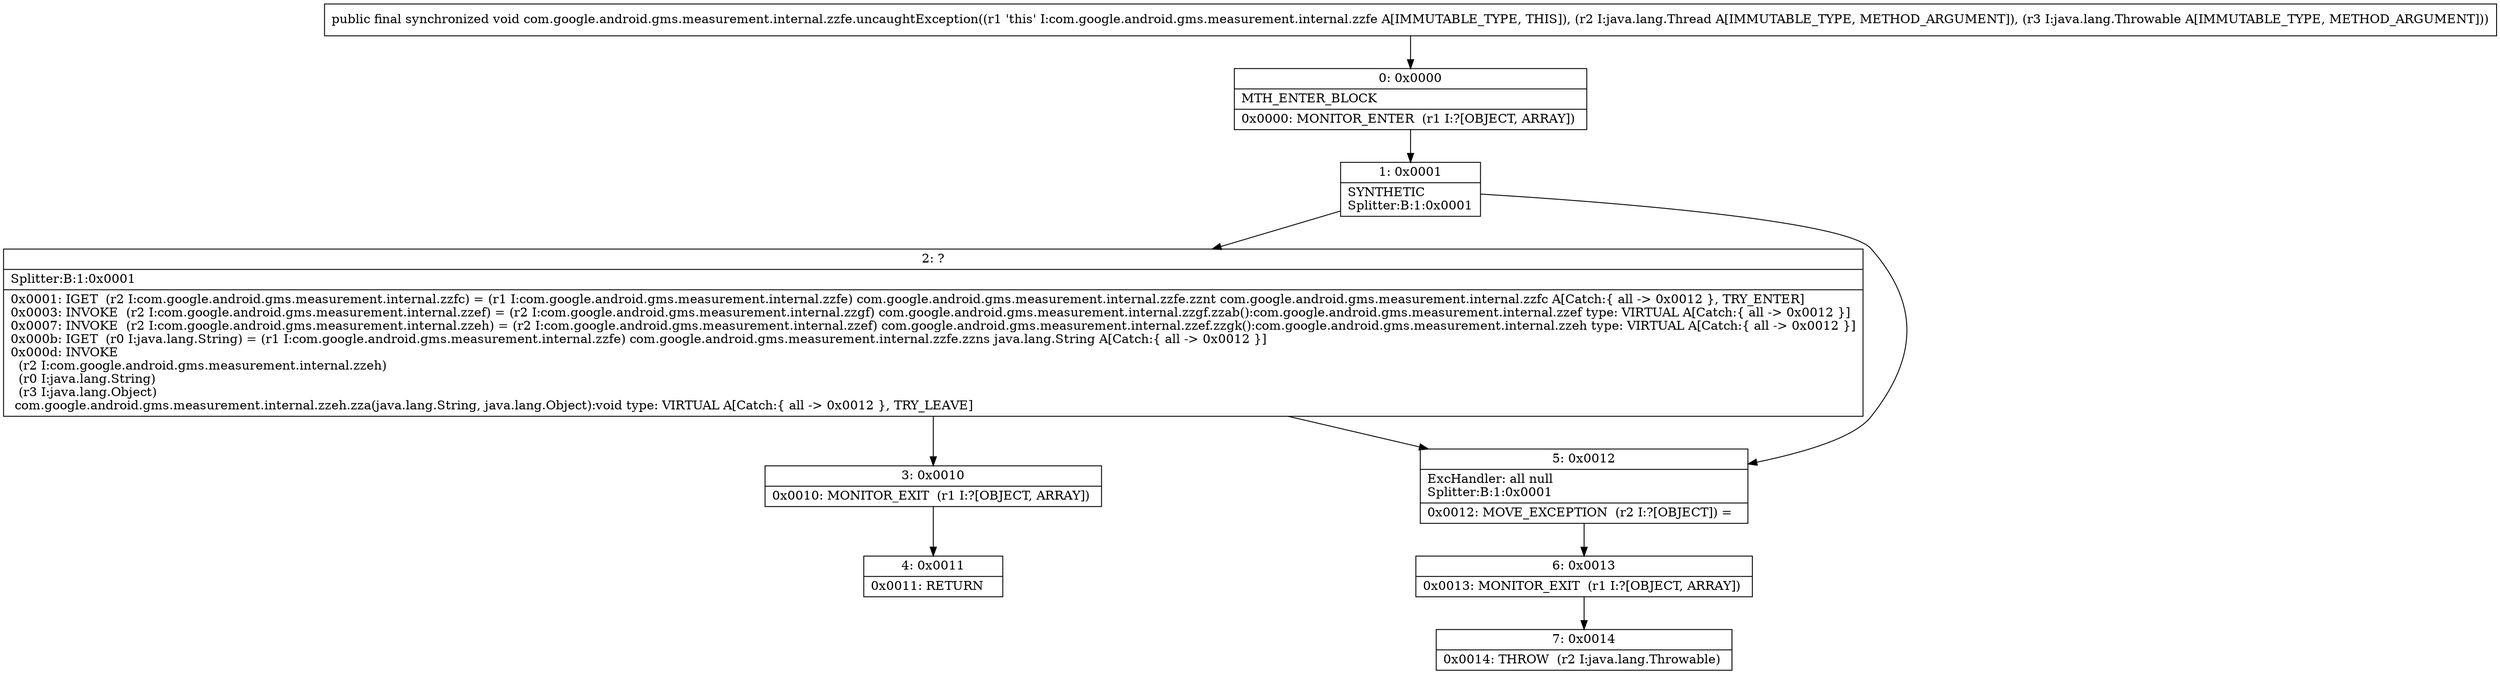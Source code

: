 digraph "CFG forcom.google.android.gms.measurement.internal.zzfe.uncaughtException(Ljava\/lang\/Thread;Ljava\/lang\/Throwable;)V" {
Node_0 [shape=record,label="{0\:\ 0x0000|MTH_ENTER_BLOCK\l|0x0000: MONITOR_ENTER  (r1 I:?[OBJECT, ARRAY]) \l}"];
Node_1 [shape=record,label="{1\:\ 0x0001|SYNTHETIC\lSplitter:B:1:0x0001\l}"];
Node_2 [shape=record,label="{2\:\ ?|Splitter:B:1:0x0001\l|0x0001: IGET  (r2 I:com.google.android.gms.measurement.internal.zzfc) = (r1 I:com.google.android.gms.measurement.internal.zzfe) com.google.android.gms.measurement.internal.zzfe.zznt com.google.android.gms.measurement.internal.zzfc A[Catch:\{ all \-\> 0x0012 \}, TRY_ENTER]\l0x0003: INVOKE  (r2 I:com.google.android.gms.measurement.internal.zzef) = (r2 I:com.google.android.gms.measurement.internal.zzgf) com.google.android.gms.measurement.internal.zzgf.zzab():com.google.android.gms.measurement.internal.zzef type: VIRTUAL A[Catch:\{ all \-\> 0x0012 \}]\l0x0007: INVOKE  (r2 I:com.google.android.gms.measurement.internal.zzeh) = (r2 I:com.google.android.gms.measurement.internal.zzef) com.google.android.gms.measurement.internal.zzef.zzgk():com.google.android.gms.measurement.internal.zzeh type: VIRTUAL A[Catch:\{ all \-\> 0x0012 \}]\l0x000b: IGET  (r0 I:java.lang.String) = (r1 I:com.google.android.gms.measurement.internal.zzfe) com.google.android.gms.measurement.internal.zzfe.zzns java.lang.String A[Catch:\{ all \-\> 0x0012 \}]\l0x000d: INVOKE  \l  (r2 I:com.google.android.gms.measurement.internal.zzeh)\l  (r0 I:java.lang.String)\l  (r3 I:java.lang.Object)\l com.google.android.gms.measurement.internal.zzeh.zza(java.lang.String, java.lang.Object):void type: VIRTUAL A[Catch:\{ all \-\> 0x0012 \}, TRY_LEAVE]\l}"];
Node_3 [shape=record,label="{3\:\ 0x0010|0x0010: MONITOR_EXIT  (r1 I:?[OBJECT, ARRAY]) \l}"];
Node_4 [shape=record,label="{4\:\ 0x0011|0x0011: RETURN   \l}"];
Node_5 [shape=record,label="{5\:\ 0x0012|ExcHandler: all null\lSplitter:B:1:0x0001\l|0x0012: MOVE_EXCEPTION  (r2 I:?[OBJECT]) =  \l}"];
Node_6 [shape=record,label="{6\:\ 0x0013|0x0013: MONITOR_EXIT  (r1 I:?[OBJECT, ARRAY]) \l}"];
Node_7 [shape=record,label="{7\:\ 0x0014|0x0014: THROW  (r2 I:java.lang.Throwable) \l}"];
MethodNode[shape=record,label="{public final synchronized void com.google.android.gms.measurement.internal.zzfe.uncaughtException((r1 'this' I:com.google.android.gms.measurement.internal.zzfe A[IMMUTABLE_TYPE, THIS]), (r2 I:java.lang.Thread A[IMMUTABLE_TYPE, METHOD_ARGUMENT]), (r3 I:java.lang.Throwable A[IMMUTABLE_TYPE, METHOD_ARGUMENT])) }"];
MethodNode -> Node_0;
Node_0 -> Node_1;
Node_1 -> Node_2;
Node_1 -> Node_5;
Node_2 -> Node_3;
Node_2 -> Node_5;
Node_3 -> Node_4;
Node_5 -> Node_6;
Node_6 -> Node_7;
}

